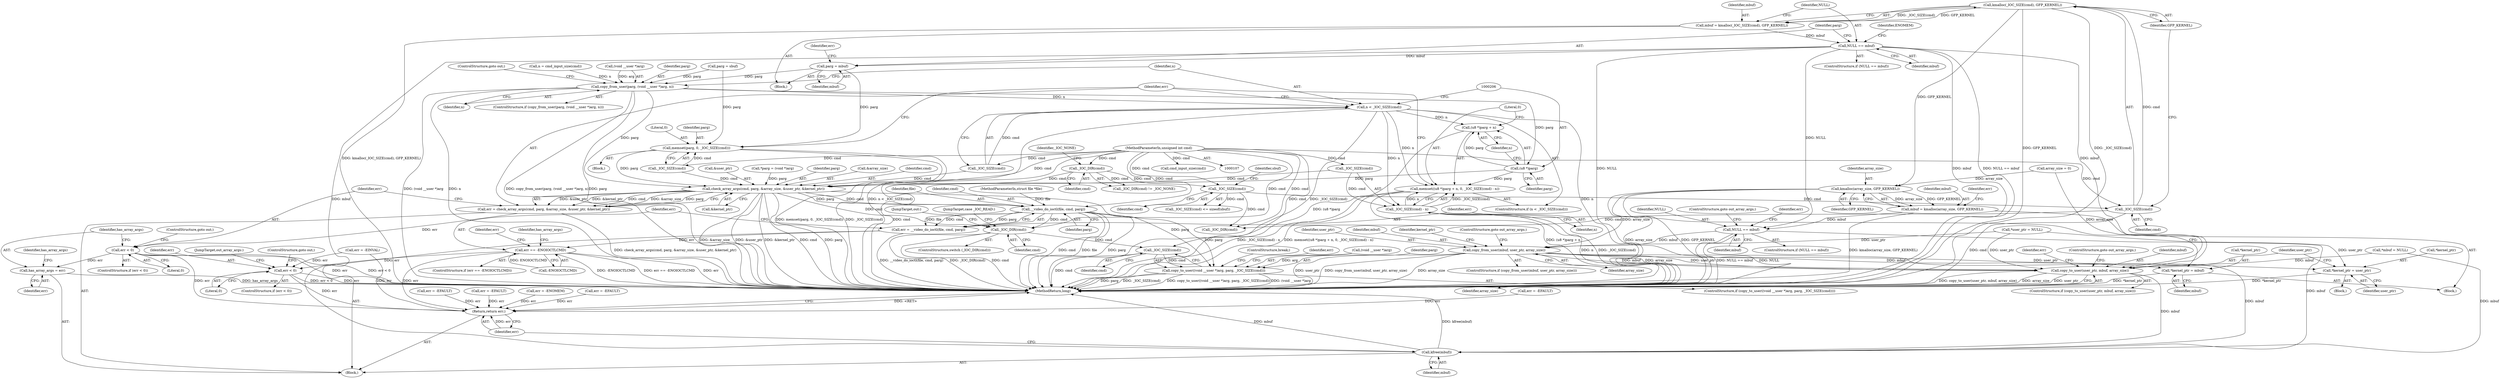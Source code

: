 digraph "1_linux_fc0a80798576f80ca10b3f6c9c7097f12fd1d64e@API" {
"1000161" [label="(Call,kmalloc(_IOC_SIZE(cmd), GFP_KERNEL))"];
"1000162" [label="(Call,_IOC_SIZE(cmd))"];
"1000149" [label="(Call,_IOC_SIZE(cmd))"];
"1000143" [label="(Call,_IOC_DIR(cmd))"];
"1000109" [label="(MethodParameterIn,unsigned int cmd)"];
"1000159" [label="(Call,mbuf = kmalloc(_IOC_SIZE(cmd), GFP_KERNEL))"];
"1000166" [label="(Call,NULL == mbuf)"];
"1000172" [label="(Call,parg = mbuf)"];
"1000191" [label="(Call,copy_from_user(parg, (void __user *)arg, n))"];
"1000199" [label="(Call,n < _IOC_SIZE(cmd))"];
"1000203" [label="(Call,memset((u8 *)parg + n, 0, _IOC_SIZE(cmd) - n))"];
"1000204" [label="(Call,(u8 *)parg + n)"];
"1000210" [label="(Call,_IOC_SIZE(cmd) - n)"];
"1000205" [label="(Call,(u8 *)parg)"];
"1000223" [label="(Call,check_array_args(cmd, parg, &array_size, &user_ptr, &kernel_ptr))"];
"1000221" [label="(Call,err = check_array_args(cmd, parg, &array_size, &user_ptr, &kernel_ptr))"];
"1000233" [label="(Call,err < 0)"];
"1000237" [label="(Call,has_array_args = err)"];
"1000330" [label="(Return,return err;)"];
"1000273" [label="(Call,__video_do_ioctl(file, cmd, parg))"];
"1000271" [label="(Call,err = __video_do_ioctl(file, cmd, parg))"];
"1000278" [label="(Call,err == -ENOIOCTLCMD)"];
"1000304" [label="(Call,err < 0)"];
"1000310" [label="(Call,_IOC_DIR(cmd))"];
"1000320" [label="(Call,_IOC_SIZE(cmd))"];
"1000315" [label="(Call,copy_to_user((void __user *)arg, parg, _IOC_SIZE(cmd)))"];
"1000216" [label="(Call,memset(parg, 0, _IOC_SIZE(cmd)))"];
"1000253" [label="(Call,NULL == mbuf)"];
"1000262" [label="(Call,copy_from_user(mbuf, user_ptr, array_size))"];
"1000267" [label="(Call,*kernel_ptr = mbuf)"];
"1000289" [label="(Call,*kernel_ptr = user_ptr)"];
"1000294" [label="(Call,copy_to_user(user_ptr, mbuf, array_size))"];
"1000328" [label="(Call,kfree(mbuf))"];
"1000245" [label="(Call,kmalloc(array_size, GFP_KERNEL))"];
"1000243" [label="(Call,mbuf = kmalloc(array_size, GFP_KERNEL))"];
"1000204" [label="(Call,(u8 *)parg + n)"];
"1000225" [label="(Identifier,parg)"];
"1000276" [label="(Identifier,parg)"];
"1000172" [label="(Call,parg = mbuf)"];
"1000270" [label="(Identifier,mbuf)"];
"1000234" [label="(Identifier,err)"];
"1000130" [label="(Call,array_size = 0)"];
"1000268" [label="(Call,*kernel_ptr)"];
"1000162" [label="(Call,_IOC_SIZE(cmd))"];
"1000196" [label="(Identifier,n)"];
"1000248" [label="(Call,err = -ENOMEM)"];
"1000314" [label="(ControlStructure,if (copy_to_user((void __user *)arg, parg, _IOC_SIZE(cmd))))"];
"1000242" [label="(Block,)"];
"1000219" [label="(Call,_IOC_SIZE(cmd))"];
"1000175" [label="(Call,err = -EFAULT)"];
"1000271" [label="(Call,err = __video_do_ioctl(file, cmd, parg))"];
"1000198" [label="(ControlStructure,if (n < _IOC_SIZE(cmd)))"];
"1000176" [label="(Identifier,err)"];
"1000215" [label="(Block,)"];
"1000263" [label="(Identifier,mbuf)"];
"1000150" [label="(Identifier,cmd)"];
"1000280" [label="(Call,-ENOIOCTLCMD)"];
"1000253" [label="(Call,NULL == mbuf)"];
"1000188" [label="(Call,cmd_input_size(cmd))"];
"1000181" [label="(Call,_IOC_DIR(cmd))"];
"1000311" [label="(Identifier,cmd)"];
"1000321" [label="(Identifier,cmd)"];
"1000262" [label="(Call,copy_from_user(mbuf, user_ptr, array_size))"];
"1000256" [label="(ControlStructure,goto out_array_args;)"];
"1000226" [label="(Call,&array_size)"];
"1000275" [label="(Identifier,cmd)"];
"1000154" [label="(Call,parg = sbuf)"];
"1000224" [label="(Identifier,cmd)"];
"1000320" [label="(Call,_IOC_SIZE(cmd))"];
"1000152" [label="(Identifier,sbuf)"];
"1000246" [label="(Identifier,array_size)"];
"1000243" [label="(Call,mbuf = kmalloc(array_size, GFP_KERNEL))"];
"1000316" [label="(Call,(void __user *)arg)"];
"1000165" [label="(ControlStructure,if (NULL == mbuf))"];
"1000309" [label="(ControlStructure,switch (_IOC_DIR(cmd)))"];
"1000331" [label="(Identifier,err)"];
"1000207" [label="(Identifier,parg)"];
"1000222" [label="(Identifier,err)"];
"1000279" [label="(Identifier,err)"];
"1000247" [label="(Identifier,GFP_KERNEL)"];
"1000289" [label="(Call,*kernel_ptr = user_ptr)"];
"1000193" [label="(Call,(void __user *)arg)"];
"1000313" [label="(JumpTarget,case _IOC_READ:)"];
"1000216" [label="(Call,memset(parg, 0, _IOC_SIZE(cmd)))"];
"1000148" [label="(Call,_IOC_SIZE(cmd) <= sizeof(sbuf))"];
"1000239" [label="(Identifier,err)"];
"1000319" [label="(Identifier,parg)"];
"1000326" [label="(ControlStructure,break;)"];
"1000145" [label="(Identifier,_IOC_NONE)"];
"1000168" [label="(Identifier,mbuf)"];
"1000161" [label="(Call,kmalloc(_IOC_SIZE(cmd), GFP_KERNEL))"];
"1000304" [label="(Call,err < 0)"];
"1000111" [label="(Block,)"];
"1000269" [label="(Identifier,kernel_ptr)"];
"1000273" [label="(Call,__video_do_ioctl(file, cmd, parg))"];
"1000149" [label="(Call,_IOC_SIZE(cmd))"];
"1000315" [label="(Call,copy_to_user((void __user *)arg, parg, _IOC_SIZE(cmd)))"];
"1000267" [label="(Call,*kernel_ptr = mbuf)"];
"1000163" [label="(Identifier,cmd)"];
"1000108" [label="(MethodParameterIn,struct file *file)"];
"1000203" [label="(Call,memset((u8 *)parg + n, 0, _IOC_SIZE(cmd) - n))"];
"1000297" [label="(Identifier,array_size)"];
"1000328" [label="(Call,kfree(mbuf))"];
"1000191" [label="(Call,copy_from_user(parg, (void __user *)arg, n))"];
"1000327" [label="(JumpTarget,out:)"];
"1000295" [label="(Identifier,user_ptr)"];
"1000192" [label="(Identifier,parg)"];
"1000332" [label="(MethodReturn,long)"];
"1000278" [label="(Call,err == -ENOIOCTLCMD)"];
"1000228" [label="(Call,&user_ptr)"];
"1000236" [label="(ControlStructure,goto out;)"];
"1000230" [label="(Call,&kernel_ptr)"];
"1000277" [label="(ControlStructure,if (err == -ENOIOCTLCMD))"];
"1000233" [label="(Call,err < 0)"];
"1000294" [label="(Call,copy_to_user(user_ptr, mbuf, array_size))"];
"1000282" [label="(Call,err = -EINVAL)"];
"1000158" [label="(Block,)"];
"1000305" [label="(Identifier,err)"];
"1000292" [label="(Identifier,user_ptr)"];
"1000232" [label="(ControlStructure,if (err < 0))"];
"1000274" [label="(Identifier,file)"];
"1000218" [label="(Literal,0)"];
"1000164" [label="(Identifier,GFP_KERNEL)"];
"1000221" [label="(Call,err = check_array_args(cmd, parg, &array_size, &user_ptr, &kernel_ptr))"];
"1000245" [label="(Call,kmalloc(array_size, GFP_KERNEL))"];
"1000171" [label="(Identifier,ENOMEM)"];
"1000266" [label="(ControlStructure,goto out_array_args;)"];
"1000235" [label="(Literal,0)"];
"1000308" [label="(JumpTarget,out_array_args:)"];
"1000238" [label="(Identifier,has_array_args)"];
"1000118" [label="(Call,*parg = (void *)arg)"];
"1000200" [label="(Identifier,n)"];
"1000209" [label="(Literal,0)"];
"1000261" [label="(ControlStructure,if (copy_from_user(mbuf, user_ptr, array_size)))"];
"1000197" [label="(ControlStructure,goto out;)"];
"1000307" [label="(ControlStructure,goto out;)"];
"1000249" [label="(Identifier,err)"];
"1000144" [label="(Identifier,cmd)"];
"1000264" [label="(Identifier,user_ptr)"];
"1000244" [label="(Identifier,mbuf)"];
"1000166" [label="(Call,NULL == mbuf)"];
"1000272" [label="(Identifier,err)"];
"1000143" [label="(Call,_IOC_DIR(cmd))"];
"1000186" [label="(Call,n = cmd_input_size(cmd))"];
"1000293" [label="(ControlStructure,if (copy_to_user(user_ptr, mbuf, array_size)))"];
"1000190" [label="(ControlStructure,if (copy_from_user(parg, (void __user *)arg, n)))"];
"1000258" [label="(Identifier,err)"];
"1000283" [label="(Identifier,err)"];
"1000306" [label="(Literal,0)"];
"1000160" [label="(Identifier,mbuf)"];
"1000241" [label="(Identifier,has_array_args)"];
"1000223" [label="(Call,check_array_args(cmd, parg, &array_size, &user_ptr, &kernel_ptr))"];
"1000208" [label="(Identifier,n)"];
"1000322" [label="(Call,err = -EFAULT)"];
"1000330" [label="(Return,return err;)"];
"1000211" [label="(Call,_IOC_SIZE(cmd))"];
"1000329" [label="(Identifier,mbuf)"];
"1000296" [label="(Identifier,mbuf)"];
"1000290" [label="(Call,*kernel_ptr)"];
"1000255" [label="(Identifier,mbuf)"];
"1000114" [label="(Call,*mbuf = NULL)"];
"1000201" [label="(Call,_IOC_SIZE(cmd))"];
"1000299" [label="(Identifier,err)"];
"1000310" [label="(Call,_IOC_DIR(cmd))"];
"1000298" [label="(Call,err = -EFAULT)"];
"1000265" [label="(Identifier,array_size)"];
"1000303" [label="(ControlStructure,if (err < 0))"];
"1000199" [label="(Call,n < _IOC_SIZE(cmd))"];
"1000205" [label="(Call,(u8 *)parg)"];
"1000323" [label="(Identifier,err)"];
"1000174" [label="(Identifier,mbuf)"];
"1000210" [label="(Call,_IOC_SIZE(cmd) - n)"];
"1000237" [label="(Call,has_array_args = err)"];
"1000142" [label="(Call,_IOC_DIR(cmd) != _IOC_NONE)"];
"1000159" [label="(Call,mbuf = kmalloc(_IOC_SIZE(cmd), GFP_KERNEL))"];
"1000213" [label="(Identifier,n)"];
"1000109" [label="(MethodParameterIn,unsigned int cmd)"];
"1000217" [label="(Identifier,parg)"];
"1000252" [label="(ControlStructure,if (NULL == mbuf))"];
"1000302" [label="(ControlStructure,goto out_array_args;)"];
"1000257" [label="(Call,err = -EFAULT)"];
"1000254" [label="(Identifier,NULL)"];
"1000173" [label="(Identifier,parg)"];
"1000287" [label="(Identifier,has_array_args)"];
"1000167" [label="(Identifier,NULL)"];
"1000288" [label="(Block,)"];
"1000134" [label="(Call,*user_ptr = NULL)"];
"1000161" -> "1000159"  [label="AST: "];
"1000161" -> "1000164"  [label="CFG: "];
"1000162" -> "1000161"  [label="AST: "];
"1000164" -> "1000161"  [label="AST: "];
"1000159" -> "1000161"  [label="CFG: "];
"1000161" -> "1000332"  [label="DDG: GFP_KERNEL"];
"1000161" -> "1000332"  [label="DDG: _IOC_SIZE(cmd)"];
"1000161" -> "1000159"  [label="DDG: _IOC_SIZE(cmd)"];
"1000161" -> "1000159"  [label="DDG: GFP_KERNEL"];
"1000162" -> "1000161"  [label="DDG: cmd"];
"1000161" -> "1000245"  [label="DDG: GFP_KERNEL"];
"1000162" -> "1000163"  [label="CFG: "];
"1000163" -> "1000162"  [label="AST: "];
"1000164" -> "1000162"  [label="CFG: "];
"1000162" -> "1000332"  [label="DDG: cmd"];
"1000149" -> "1000162"  [label="DDG: cmd"];
"1000109" -> "1000162"  [label="DDG: cmd"];
"1000162" -> "1000181"  [label="DDG: cmd"];
"1000149" -> "1000148"  [label="AST: "];
"1000149" -> "1000150"  [label="CFG: "];
"1000150" -> "1000149"  [label="AST: "];
"1000152" -> "1000149"  [label="CFG: "];
"1000149" -> "1000148"  [label="DDG: cmd"];
"1000143" -> "1000149"  [label="DDG: cmd"];
"1000109" -> "1000149"  [label="DDG: cmd"];
"1000149" -> "1000181"  [label="DDG: cmd"];
"1000143" -> "1000142"  [label="AST: "];
"1000143" -> "1000144"  [label="CFG: "];
"1000144" -> "1000143"  [label="AST: "];
"1000145" -> "1000143"  [label="CFG: "];
"1000143" -> "1000142"  [label="DDG: cmd"];
"1000109" -> "1000143"  [label="DDG: cmd"];
"1000143" -> "1000223"  [label="DDG: cmd"];
"1000109" -> "1000107"  [label="AST: "];
"1000109" -> "1000332"  [label="DDG: cmd"];
"1000109" -> "1000181"  [label="DDG: cmd"];
"1000109" -> "1000188"  [label="DDG: cmd"];
"1000109" -> "1000201"  [label="DDG: cmd"];
"1000109" -> "1000211"  [label="DDG: cmd"];
"1000109" -> "1000219"  [label="DDG: cmd"];
"1000109" -> "1000223"  [label="DDG: cmd"];
"1000109" -> "1000273"  [label="DDG: cmd"];
"1000109" -> "1000310"  [label="DDG: cmd"];
"1000109" -> "1000320"  [label="DDG: cmd"];
"1000159" -> "1000158"  [label="AST: "];
"1000160" -> "1000159"  [label="AST: "];
"1000167" -> "1000159"  [label="CFG: "];
"1000159" -> "1000332"  [label="DDG: kmalloc(_IOC_SIZE(cmd), GFP_KERNEL)"];
"1000159" -> "1000166"  [label="DDG: mbuf"];
"1000166" -> "1000165"  [label="AST: "];
"1000166" -> "1000168"  [label="CFG: "];
"1000167" -> "1000166"  [label="AST: "];
"1000168" -> "1000166"  [label="AST: "];
"1000171" -> "1000166"  [label="CFG: "];
"1000173" -> "1000166"  [label="CFG: "];
"1000166" -> "1000332"  [label="DDG: mbuf"];
"1000166" -> "1000332"  [label="DDG: NULL == mbuf"];
"1000166" -> "1000332"  [label="DDG: NULL"];
"1000166" -> "1000172"  [label="DDG: mbuf"];
"1000166" -> "1000253"  [label="DDG: NULL"];
"1000166" -> "1000294"  [label="DDG: mbuf"];
"1000166" -> "1000328"  [label="DDG: mbuf"];
"1000172" -> "1000158"  [label="AST: "];
"1000172" -> "1000174"  [label="CFG: "];
"1000173" -> "1000172"  [label="AST: "];
"1000174" -> "1000172"  [label="AST: "];
"1000176" -> "1000172"  [label="CFG: "];
"1000172" -> "1000191"  [label="DDG: parg"];
"1000172" -> "1000216"  [label="DDG: parg"];
"1000191" -> "1000190"  [label="AST: "];
"1000191" -> "1000196"  [label="CFG: "];
"1000192" -> "1000191"  [label="AST: "];
"1000193" -> "1000191"  [label="AST: "];
"1000196" -> "1000191"  [label="AST: "];
"1000197" -> "1000191"  [label="CFG: "];
"1000200" -> "1000191"  [label="CFG: "];
"1000191" -> "1000332"  [label="DDG: copy_from_user(parg, (void __user *)arg, n)"];
"1000191" -> "1000332"  [label="DDG: (void __user *)arg"];
"1000191" -> "1000332"  [label="DDG: n"];
"1000191" -> "1000332"  [label="DDG: parg"];
"1000154" -> "1000191"  [label="DDG: parg"];
"1000193" -> "1000191"  [label="DDG: arg"];
"1000186" -> "1000191"  [label="DDG: n"];
"1000191" -> "1000199"  [label="DDG: n"];
"1000191" -> "1000205"  [label="DDG: parg"];
"1000191" -> "1000223"  [label="DDG: parg"];
"1000199" -> "1000198"  [label="AST: "];
"1000199" -> "1000201"  [label="CFG: "];
"1000200" -> "1000199"  [label="AST: "];
"1000201" -> "1000199"  [label="AST: "];
"1000206" -> "1000199"  [label="CFG: "];
"1000222" -> "1000199"  [label="CFG: "];
"1000199" -> "1000332"  [label="DDG: _IOC_SIZE(cmd)"];
"1000199" -> "1000332"  [label="DDG: n"];
"1000199" -> "1000332"  [label="DDG: n < _IOC_SIZE(cmd)"];
"1000201" -> "1000199"  [label="DDG: cmd"];
"1000199" -> "1000203"  [label="DDG: n"];
"1000199" -> "1000204"  [label="DDG: n"];
"1000199" -> "1000210"  [label="DDG: n"];
"1000203" -> "1000198"  [label="AST: "];
"1000203" -> "1000210"  [label="CFG: "];
"1000204" -> "1000203"  [label="AST: "];
"1000209" -> "1000203"  [label="AST: "];
"1000210" -> "1000203"  [label="AST: "];
"1000222" -> "1000203"  [label="CFG: "];
"1000203" -> "1000332"  [label="DDG: _IOC_SIZE(cmd) - n"];
"1000203" -> "1000332"  [label="DDG: memset((u8 *)parg + n, 0, _IOC_SIZE(cmd) - n)"];
"1000203" -> "1000332"  [label="DDG: (u8 *)parg + n"];
"1000205" -> "1000203"  [label="DDG: parg"];
"1000210" -> "1000203"  [label="DDG: _IOC_SIZE(cmd)"];
"1000210" -> "1000203"  [label="DDG: n"];
"1000204" -> "1000208"  [label="CFG: "];
"1000205" -> "1000204"  [label="AST: "];
"1000208" -> "1000204"  [label="AST: "];
"1000209" -> "1000204"  [label="CFG: "];
"1000204" -> "1000332"  [label="DDG: (u8 *)parg"];
"1000205" -> "1000204"  [label="DDG: parg"];
"1000210" -> "1000213"  [label="CFG: "];
"1000211" -> "1000210"  [label="AST: "];
"1000213" -> "1000210"  [label="AST: "];
"1000210" -> "1000332"  [label="DDG: n"];
"1000210" -> "1000332"  [label="DDG: _IOC_SIZE(cmd)"];
"1000211" -> "1000210"  [label="DDG: cmd"];
"1000205" -> "1000207"  [label="CFG: "];
"1000206" -> "1000205"  [label="AST: "];
"1000207" -> "1000205"  [label="AST: "];
"1000208" -> "1000205"  [label="CFG: "];
"1000205" -> "1000223"  [label="DDG: parg"];
"1000223" -> "1000221"  [label="AST: "];
"1000223" -> "1000230"  [label="CFG: "];
"1000224" -> "1000223"  [label="AST: "];
"1000225" -> "1000223"  [label="AST: "];
"1000226" -> "1000223"  [label="AST: "];
"1000228" -> "1000223"  [label="AST: "];
"1000230" -> "1000223"  [label="AST: "];
"1000221" -> "1000223"  [label="CFG: "];
"1000223" -> "1000332"  [label="DDG: parg"];
"1000223" -> "1000332"  [label="DDG: &array_size"];
"1000223" -> "1000332"  [label="DDG: &user_ptr"];
"1000223" -> "1000332"  [label="DDG: &kernel_ptr"];
"1000223" -> "1000332"  [label="DDG: cmd"];
"1000223" -> "1000221"  [label="DDG: &user_ptr"];
"1000223" -> "1000221"  [label="DDG: &kernel_ptr"];
"1000223" -> "1000221"  [label="DDG: cmd"];
"1000223" -> "1000221"  [label="DDG: &array_size"];
"1000223" -> "1000221"  [label="DDG: parg"];
"1000211" -> "1000223"  [label="DDG: cmd"];
"1000219" -> "1000223"  [label="DDG: cmd"];
"1000201" -> "1000223"  [label="DDG: cmd"];
"1000216" -> "1000223"  [label="DDG: parg"];
"1000118" -> "1000223"  [label="DDG: parg"];
"1000223" -> "1000273"  [label="DDG: cmd"];
"1000223" -> "1000273"  [label="DDG: parg"];
"1000223" -> "1000310"  [label="DDG: cmd"];
"1000223" -> "1000315"  [label="DDG: parg"];
"1000221" -> "1000111"  [label="AST: "];
"1000222" -> "1000221"  [label="AST: "];
"1000234" -> "1000221"  [label="CFG: "];
"1000221" -> "1000332"  [label="DDG: check_array_args(cmd, parg, &array_size, &user_ptr, &kernel_ptr)"];
"1000221" -> "1000233"  [label="DDG: err"];
"1000233" -> "1000232"  [label="AST: "];
"1000233" -> "1000235"  [label="CFG: "];
"1000234" -> "1000233"  [label="AST: "];
"1000235" -> "1000233"  [label="AST: "];
"1000236" -> "1000233"  [label="CFG: "];
"1000238" -> "1000233"  [label="CFG: "];
"1000233" -> "1000332"  [label="DDG: err < 0"];
"1000233" -> "1000332"  [label="DDG: err"];
"1000233" -> "1000237"  [label="DDG: err"];
"1000233" -> "1000330"  [label="DDG: err"];
"1000237" -> "1000111"  [label="AST: "];
"1000237" -> "1000239"  [label="CFG: "];
"1000238" -> "1000237"  [label="AST: "];
"1000239" -> "1000237"  [label="AST: "];
"1000241" -> "1000237"  [label="CFG: "];
"1000237" -> "1000332"  [label="DDG: has_array_args"];
"1000330" -> "1000111"  [label="AST: "];
"1000330" -> "1000331"  [label="CFG: "];
"1000331" -> "1000330"  [label="AST: "];
"1000332" -> "1000330"  [label="CFG: "];
"1000330" -> "1000332"  [label="DDG: <RET>"];
"1000331" -> "1000330"  [label="DDG: err"];
"1000298" -> "1000330"  [label="DDG: err"];
"1000304" -> "1000330"  [label="DDG: err"];
"1000322" -> "1000330"  [label="DDG: err"];
"1000282" -> "1000330"  [label="DDG: err"];
"1000278" -> "1000330"  [label="DDG: err"];
"1000248" -> "1000330"  [label="DDG: err"];
"1000257" -> "1000330"  [label="DDG: err"];
"1000175" -> "1000330"  [label="DDG: err"];
"1000273" -> "1000271"  [label="AST: "];
"1000273" -> "1000276"  [label="CFG: "];
"1000274" -> "1000273"  [label="AST: "];
"1000275" -> "1000273"  [label="AST: "];
"1000276" -> "1000273"  [label="AST: "];
"1000271" -> "1000273"  [label="CFG: "];
"1000273" -> "1000332"  [label="DDG: cmd"];
"1000273" -> "1000332"  [label="DDG: file"];
"1000273" -> "1000332"  [label="DDG: parg"];
"1000273" -> "1000271"  [label="DDG: file"];
"1000273" -> "1000271"  [label="DDG: cmd"];
"1000273" -> "1000271"  [label="DDG: parg"];
"1000108" -> "1000273"  [label="DDG: file"];
"1000273" -> "1000310"  [label="DDG: cmd"];
"1000273" -> "1000315"  [label="DDG: parg"];
"1000271" -> "1000111"  [label="AST: "];
"1000272" -> "1000271"  [label="AST: "];
"1000279" -> "1000271"  [label="CFG: "];
"1000271" -> "1000332"  [label="DDG: __video_do_ioctl(file, cmd, parg)"];
"1000271" -> "1000278"  [label="DDG: err"];
"1000278" -> "1000277"  [label="AST: "];
"1000278" -> "1000280"  [label="CFG: "];
"1000279" -> "1000278"  [label="AST: "];
"1000280" -> "1000278"  [label="AST: "];
"1000283" -> "1000278"  [label="CFG: "];
"1000287" -> "1000278"  [label="CFG: "];
"1000278" -> "1000332"  [label="DDG: -ENOIOCTLCMD"];
"1000278" -> "1000332"  [label="DDG: err == -ENOIOCTLCMD"];
"1000278" -> "1000332"  [label="DDG: err"];
"1000280" -> "1000278"  [label="DDG: ENOIOCTLCMD"];
"1000278" -> "1000304"  [label="DDG: err"];
"1000304" -> "1000303"  [label="AST: "];
"1000304" -> "1000306"  [label="CFG: "];
"1000305" -> "1000304"  [label="AST: "];
"1000306" -> "1000304"  [label="AST: "];
"1000307" -> "1000304"  [label="CFG: "];
"1000308" -> "1000304"  [label="CFG: "];
"1000304" -> "1000332"  [label="DDG: err < 0"];
"1000304" -> "1000332"  [label="DDG: err"];
"1000282" -> "1000304"  [label="DDG: err"];
"1000310" -> "1000309"  [label="AST: "];
"1000310" -> "1000311"  [label="CFG: "];
"1000311" -> "1000310"  [label="AST: "];
"1000313" -> "1000310"  [label="CFG: "];
"1000327" -> "1000310"  [label="CFG: "];
"1000310" -> "1000332"  [label="DDG: _IOC_DIR(cmd)"];
"1000310" -> "1000332"  [label="DDG: cmd"];
"1000310" -> "1000320"  [label="DDG: cmd"];
"1000320" -> "1000315"  [label="AST: "];
"1000320" -> "1000321"  [label="CFG: "];
"1000321" -> "1000320"  [label="AST: "];
"1000315" -> "1000320"  [label="CFG: "];
"1000320" -> "1000332"  [label="DDG: cmd"];
"1000320" -> "1000315"  [label="DDG: cmd"];
"1000315" -> "1000314"  [label="AST: "];
"1000316" -> "1000315"  [label="AST: "];
"1000319" -> "1000315"  [label="AST: "];
"1000323" -> "1000315"  [label="CFG: "];
"1000326" -> "1000315"  [label="CFG: "];
"1000315" -> "1000332"  [label="DDG: copy_to_user((void __user *)arg, parg, _IOC_SIZE(cmd))"];
"1000315" -> "1000332"  [label="DDG: (void __user *)arg"];
"1000315" -> "1000332"  [label="DDG: parg"];
"1000315" -> "1000332"  [label="DDG: _IOC_SIZE(cmd)"];
"1000316" -> "1000315"  [label="DDG: arg"];
"1000216" -> "1000215"  [label="AST: "];
"1000216" -> "1000219"  [label="CFG: "];
"1000217" -> "1000216"  [label="AST: "];
"1000218" -> "1000216"  [label="AST: "];
"1000219" -> "1000216"  [label="AST: "];
"1000222" -> "1000216"  [label="CFG: "];
"1000216" -> "1000332"  [label="DDG: memset(parg, 0, _IOC_SIZE(cmd))"];
"1000216" -> "1000332"  [label="DDG: _IOC_SIZE(cmd)"];
"1000154" -> "1000216"  [label="DDG: parg"];
"1000219" -> "1000216"  [label="DDG: cmd"];
"1000253" -> "1000252"  [label="AST: "];
"1000253" -> "1000255"  [label="CFG: "];
"1000254" -> "1000253"  [label="AST: "];
"1000255" -> "1000253"  [label="AST: "];
"1000256" -> "1000253"  [label="CFG: "];
"1000258" -> "1000253"  [label="CFG: "];
"1000253" -> "1000332"  [label="DDG: NULL == mbuf"];
"1000253" -> "1000332"  [label="DDG: NULL"];
"1000243" -> "1000253"  [label="DDG: mbuf"];
"1000253" -> "1000262"  [label="DDG: mbuf"];
"1000253" -> "1000328"  [label="DDG: mbuf"];
"1000262" -> "1000261"  [label="AST: "];
"1000262" -> "1000265"  [label="CFG: "];
"1000263" -> "1000262"  [label="AST: "];
"1000264" -> "1000262"  [label="AST: "];
"1000265" -> "1000262"  [label="AST: "];
"1000266" -> "1000262"  [label="CFG: "];
"1000269" -> "1000262"  [label="CFG: "];
"1000262" -> "1000332"  [label="DDG: array_size"];
"1000262" -> "1000332"  [label="DDG: user_ptr"];
"1000262" -> "1000332"  [label="DDG: copy_from_user(mbuf, user_ptr, array_size)"];
"1000134" -> "1000262"  [label="DDG: user_ptr"];
"1000245" -> "1000262"  [label="DDG: array_size"];
"1000262" -> "1000267"  [label="DDG: mbuf"];
"1000262" -> "1000289"  [label="DDG: user_ptr"];
"1000262" -> "1000294"  [label="DDG: user_ptr"];
"1000262" -> "1000294"  [label="DDG: mbuf"];
"1000262" -> "1000294"  [label="DDG: array_size"];
"1000262" -> "1000328"  [label="DDG: mbuf"];
"1000267" -> "1000242"  [label="AST: "];
"1000267" -> "1000270"  [label="CFG: "];
"1000268" -> "1000267"  [label="AST: "];
"1000270" -> "1000267"  [label="AST: "];
"1000272" -> "1000267"  [label="CFG: "];
"1000267" -> "1000332"  [label="DDG: *kernel_ptr"];
"1000289" -> "1000288"  [label="AST: "];
"1000289" -> "1000292"  [label="CFG: "];
"1000290" -> "1000289"  [label="AST: "];
"1000292" -> "1000289"  [label="AST: "];
"1000295" -> "1000289"  [label="CFG: "];
"1000289" -> "1000332"  [label="DDG: *kernel_ptr"];
"1000134" -> "1000289"  [label="DDG: user_ptr"];
"1000294" -> "1000293"  [label="AST: "];
"1000294" -> "1000297"  [label="CFG: "];
"1000295" -> "1000294"  [label="AST: "];
"1000296" -> "1000294"  [label="AST: "];
"1000297" -> "1000294"  [label="AST: "];
"1000299" -> "1000294"  [label="CFG: "];
"1000302" -> "1000294"  [label="CFG: "];
"1000294" -> "1000332"  [label="DDG: copy_to_user(user_ptr, mbuf, array_size)"];
"1000294" -> "1000332"  [label="DDG: array_size"];
"1000294" -> "1000332"  [label="DDG: user_ptr"];
"1000134" -> "1000294"  [label="DDG: user_ptr"];
"1000114" -> "1000294"  [label="DDG: mbuf"];
"1000130" -> "1000294"  [label="DDG: array_size"];
"1000294" -> "1000328"  [label="DDG: mbuf"];
"1000328" -> "1000111"  [label="AST: "];
"1000328" -> "1000329"  [label="CFG: "];
"1000329" -> "1000328"  [label="AST: "];
"1000331" -> "1000328"  [label="CFG: "];
"1000328" -> "1000332"  [label="DDG: kfree(mbuf)"];
"1000328" -> "1000332"  [label="DDG: mbuf"];
"1000114" -> "1000328"  [label="DDG: mbuf"];
"1000245" -> "1000243"  [label="AST: "];
"1000245" -> "1000247"  [label="CFG: "];
"1000246" -> "1000245"  [label="AST: "];
"1000247" -> "1000245"  [label="AST: "];
"1000243" -> "1000245"  [label="CFG: "];
"1000245" -> "1000332"  [label="DDG: array_size"];
"1000245" -> "1000332"  [label="DDG: GFP_KERNEL"];
"1000245" -> "1000243"  [label="DDG: array_size"];
"1000245" -> "1000243"  [label="DDG: GFP_KERNEL"];
"1000130" -> "1000245"  [label="DDG: array_size"];
"1000243" -> "1000242"  [label="AST: "];
"1000244" -> "1000243"  [label="AST: "];
"1000249" -> "1000243"  [label="CFG: "];
"1000243" -> "1000332"  [label="DDG: kmalloc(array_size, GFP_KERNEL)"];
}
